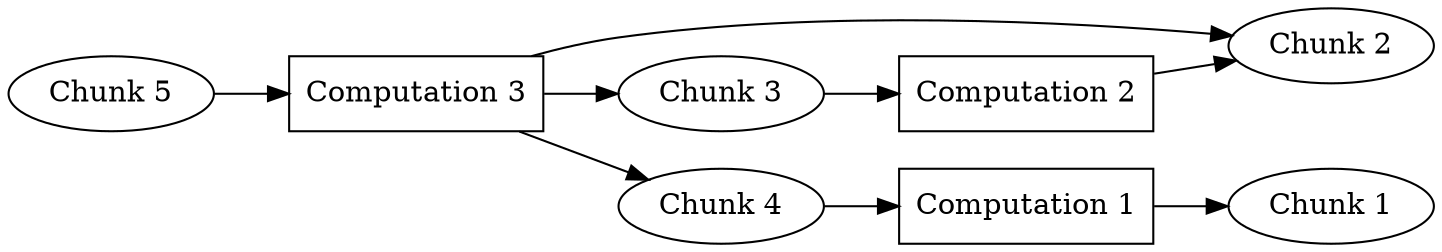 digraph garbage_collection {
	rankdir="LR";
	c1[label="Chunk 1"];
	c2[label="Chunk 2"];
	c3[label="Chunk 3"];
	c4[label="Chunk 4"];
	c5[label="Chunk 5"];
	
	comp1[label="Computation 1",shape=box];
	comp2[label="Computation 2",shape=box];
	comp3[label="Computation 3",shape=box];
	
	c5 -> comp3 -> {c4 c3 c2};
	c4 -> comp1 -> c1;
	c3 -> comp2 -> {c2 c2};
}
